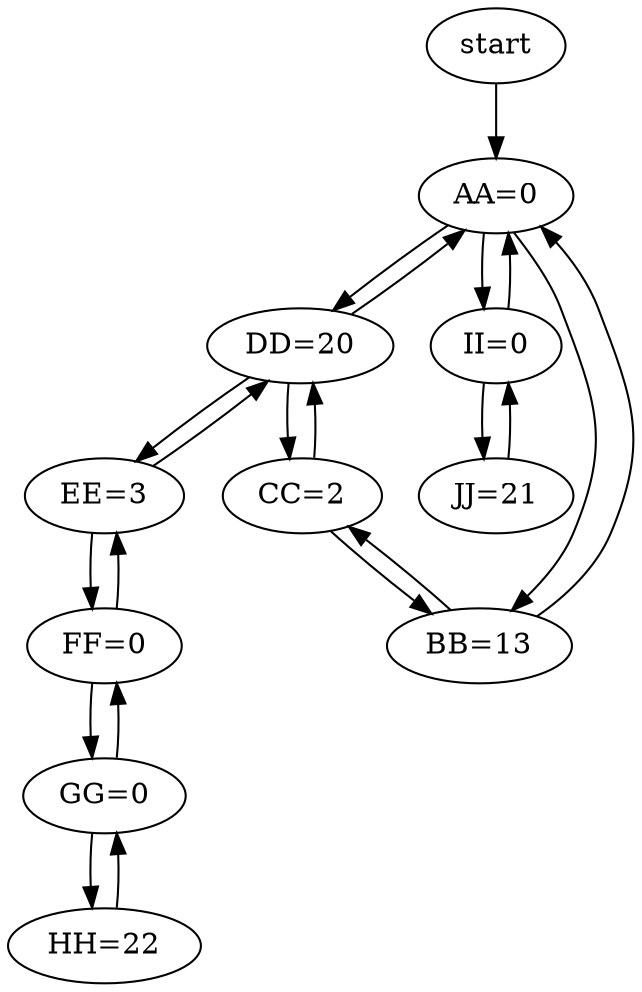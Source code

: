 digraph G {
  AA [label="AA=0"]
  AA -> {DD, II, BB}

  BB [label="BB=13"]
  BB -> {CC, AA}

  CC [label="CC=2"]
  CC -> {DD, BB}

  DD [label="DD=20"]
  DD -> {CC, AA, EE}

  EE [label="EE=3"]
  EE -> {FF, DD}

  FF [label="FF=0"]
  FF -> {EE, GG}

  GG [label="GG=0"]
  GG -> {FF, HH}

  HH [label="HH=22"]
  HH -> {GG}

  II [label="II=0"]
  II -> {AA, JJ}

  JJ [label="JJ=21"]
  JJ -> {II}

  start -> AA
}